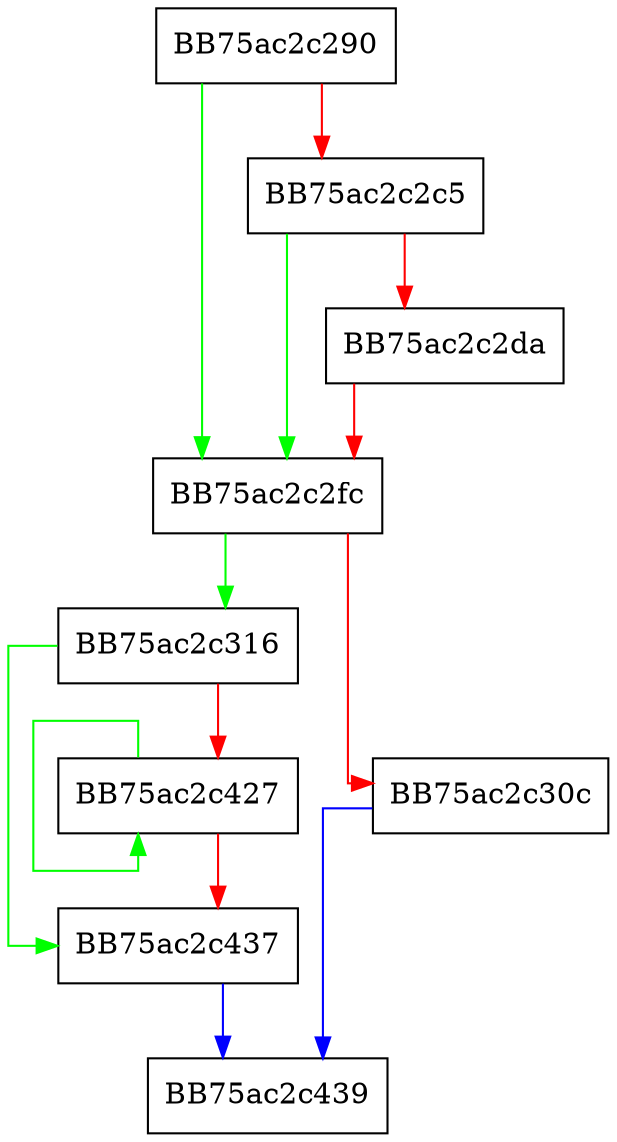 digraph html_init_module {
  node [shape="box"];
  graph [splines=ortho];
  BB75ac2c290 -> BB75ac2c2fc [color="green"];
  BB75ac2c290 -> BB75ac2c2c5 [color="red"];
  BB75ac2c2c5 -> BB75ac2c2fc [color="green"];
  BB75ac2c2c5 -> BB75ac2c2da [color="red"];
  BB75ac2c2da -> BB75ac2c2fc [color="red"];
  BB75ac2c2fc -> BB75ac2c316 [color="green"];
  BB75ac2c2fc -> BB75ac2c30c [color="red"];
  BB75ac2c30c -> BB75ac2c439 [color="blue"];
  BB75ac2c316 -> BB75ac2c437 [color="green"];
  BB75ac2c316 -> BB75ac2c427 [color="red"];
  BB75ac2c427 -> BB75ac2c427 [color="green"];
  BB75ac2c427 -> BB75ac2c437 [color="red"];
  BB75ac2c437 -> BB75ac2c439 [color="blue"];
}